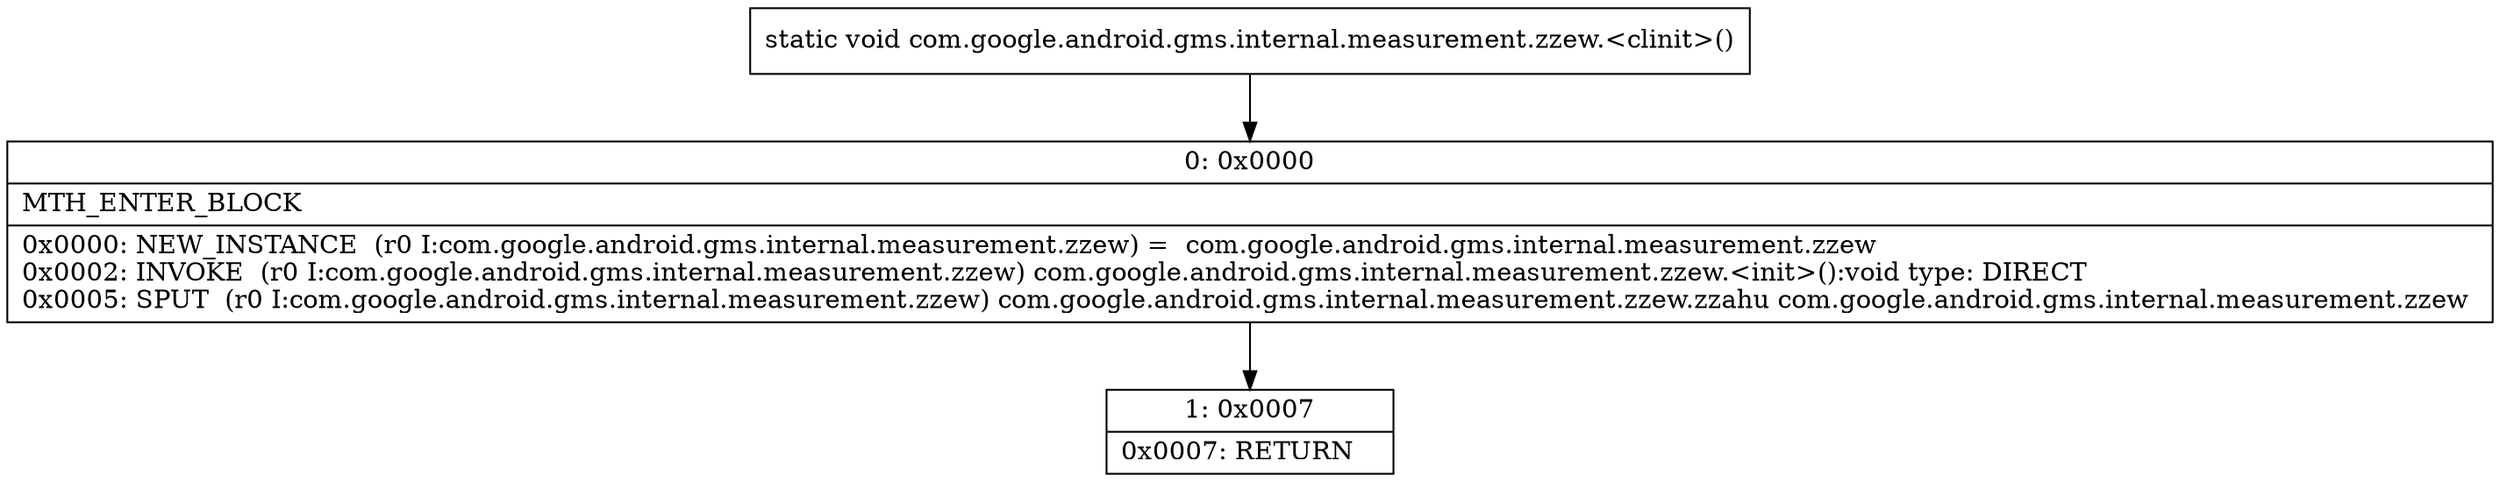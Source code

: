 digraph "CFG forcom.google.android.gms.internal.measurement.zzew.\<clinit\>()V" {
Node_0 [shape=record,label="{0\:\ 0x0000|MTH_ENTER_BLOCK\l|0x0000: NEW_INSTANCE  (r0 I:com.google.android.gms.internal.measurement.zzew) =  com.google.android.gms.internal.measurement.zzew \l0x0002: INVOKE  (r0 I:com.google.android.gms.internal.measurement.zzew) com.google.android.gms.internal.measurement.zzew.\<init\>():void type: DIRECT \l0x0005: SPUT  (r0 I:com.google.android.gms.internal.measurement.zzew) com.google.android.gms.internal.measurement.zzew.zzahu com.google.android.gms.internal.measurement.zzew \l}"];
Node_1 [shape=record,label="{1\:\ 0x0007|0x0007: RETURN   \l}"];
MethodNode[shape=record,label="{static void com.google.android.gms.internal.measurement.zzew.\<clinit\>() }"];
MethodNode -> Node_0;
Node_0 -> Node_1;
}


